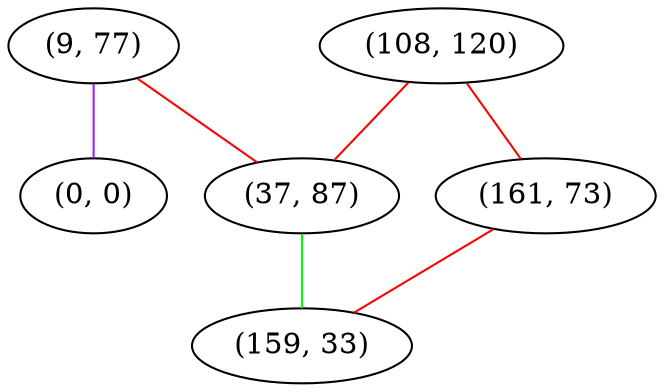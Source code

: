 graph "" {
"(9, 77)";
"(0, 0)";
"(108, 120)";
"(161, 73)";
"(37, 87)";
"(159, 33)";
"(9, 77)" -- "(37, 87)"  [color=red, key=0, weight=1];
"(9, 77)" -- "(0, 0)"  [color=purple, key=0, weight=4];
"(108, 120)" -- "(37, 87)"  [color=red, key=0, weight=1];
"(108, 120)" -- "(161, 73)"  [color=red, key=0, weight=1];
"(161, 73)" -- "(159, 33)"  [color=red, key=0, weight=1];
"(37, 87)" -- "(159, 33)"  [color=green, key=0, weight=2];
}
